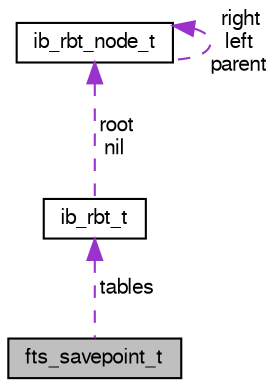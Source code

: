 digraph "fts_savepoint_t"
{
  bgcolor="transparent";
  edge [fontname="FreeSans",fontsize="10",labelfontname="FreeSans",labelfontsize="10"];
  node [fontname="FreeSans",fontsize="10",shape=record];
  Node1 [label="fts_savepoint_t",height=0.2,width=0.4,color="black", fillcolor="grey75", style="filled" fontcolor="black"];
  Node2 -> Node1 [dir="back",color="darkorchid3",fontsize="10",style="dashed",label=" tables" ,fontname="FreeSans"];
  Node2 [label="ib_rbt_t",height=0.2,width=0.4,color="black",URL="$structib__rbt__t.html"];
  Node3 -> Node2 [dir="back",color="darkorchid3",fontsize="10",style="dashed",label=" root\nnil" ,fontname="FreeSans"];
  Node3 [label="ib_rbt_node_t",height=0.2,width=0.4,color="black",URL="$structib__rbt__node__t.html"];
  Node3 -> Node3 [dir="back",color="darkorchid3",fontsize="10",style="dashed",label=" right\nleft\nparent" ,fontname="FreeSans"];
}
